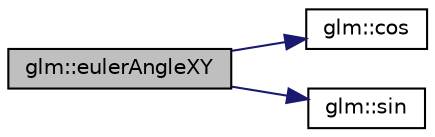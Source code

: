 digraph "glm::eulerAngleXY"
{
  edge [fontname="Helvetica",fontsize="10",labelfontname="Helvetica",labelfontsize="10"];
  node [fontname="Helvetica",fontsize="10",shape=record];
  rankdir="LR";
  Node1 [label="glm::eulerAngleXY",height=0.2,width=0.4,color="black", fillcolor="grey75", style="filled", fontcolor="black"];
  Node1 -> Node2 [color="midnightblue",fontsize="10",style="solid",fontname="Helvetica"];
  Node2 [label="glm::cos",height=0.2,width=0.4,color="black", fillcolor="white", style="filled",URL="$group__core__func__trigonometric.html#gac6708d4f0895dc79b65f50db00840167"];
  Node1 -> Node3 [color="midnightblue",fontsize="10",style="solid",fontname="Helvetica"];
  Node3 [label="glm::sin",height=0.2,width=0.4,color="black", fillcolor="white", style="filled",URL="$group__core__func__trigonometric.html#gafbab21016b7f3bc21afb09a7e42e2df1"];
}
